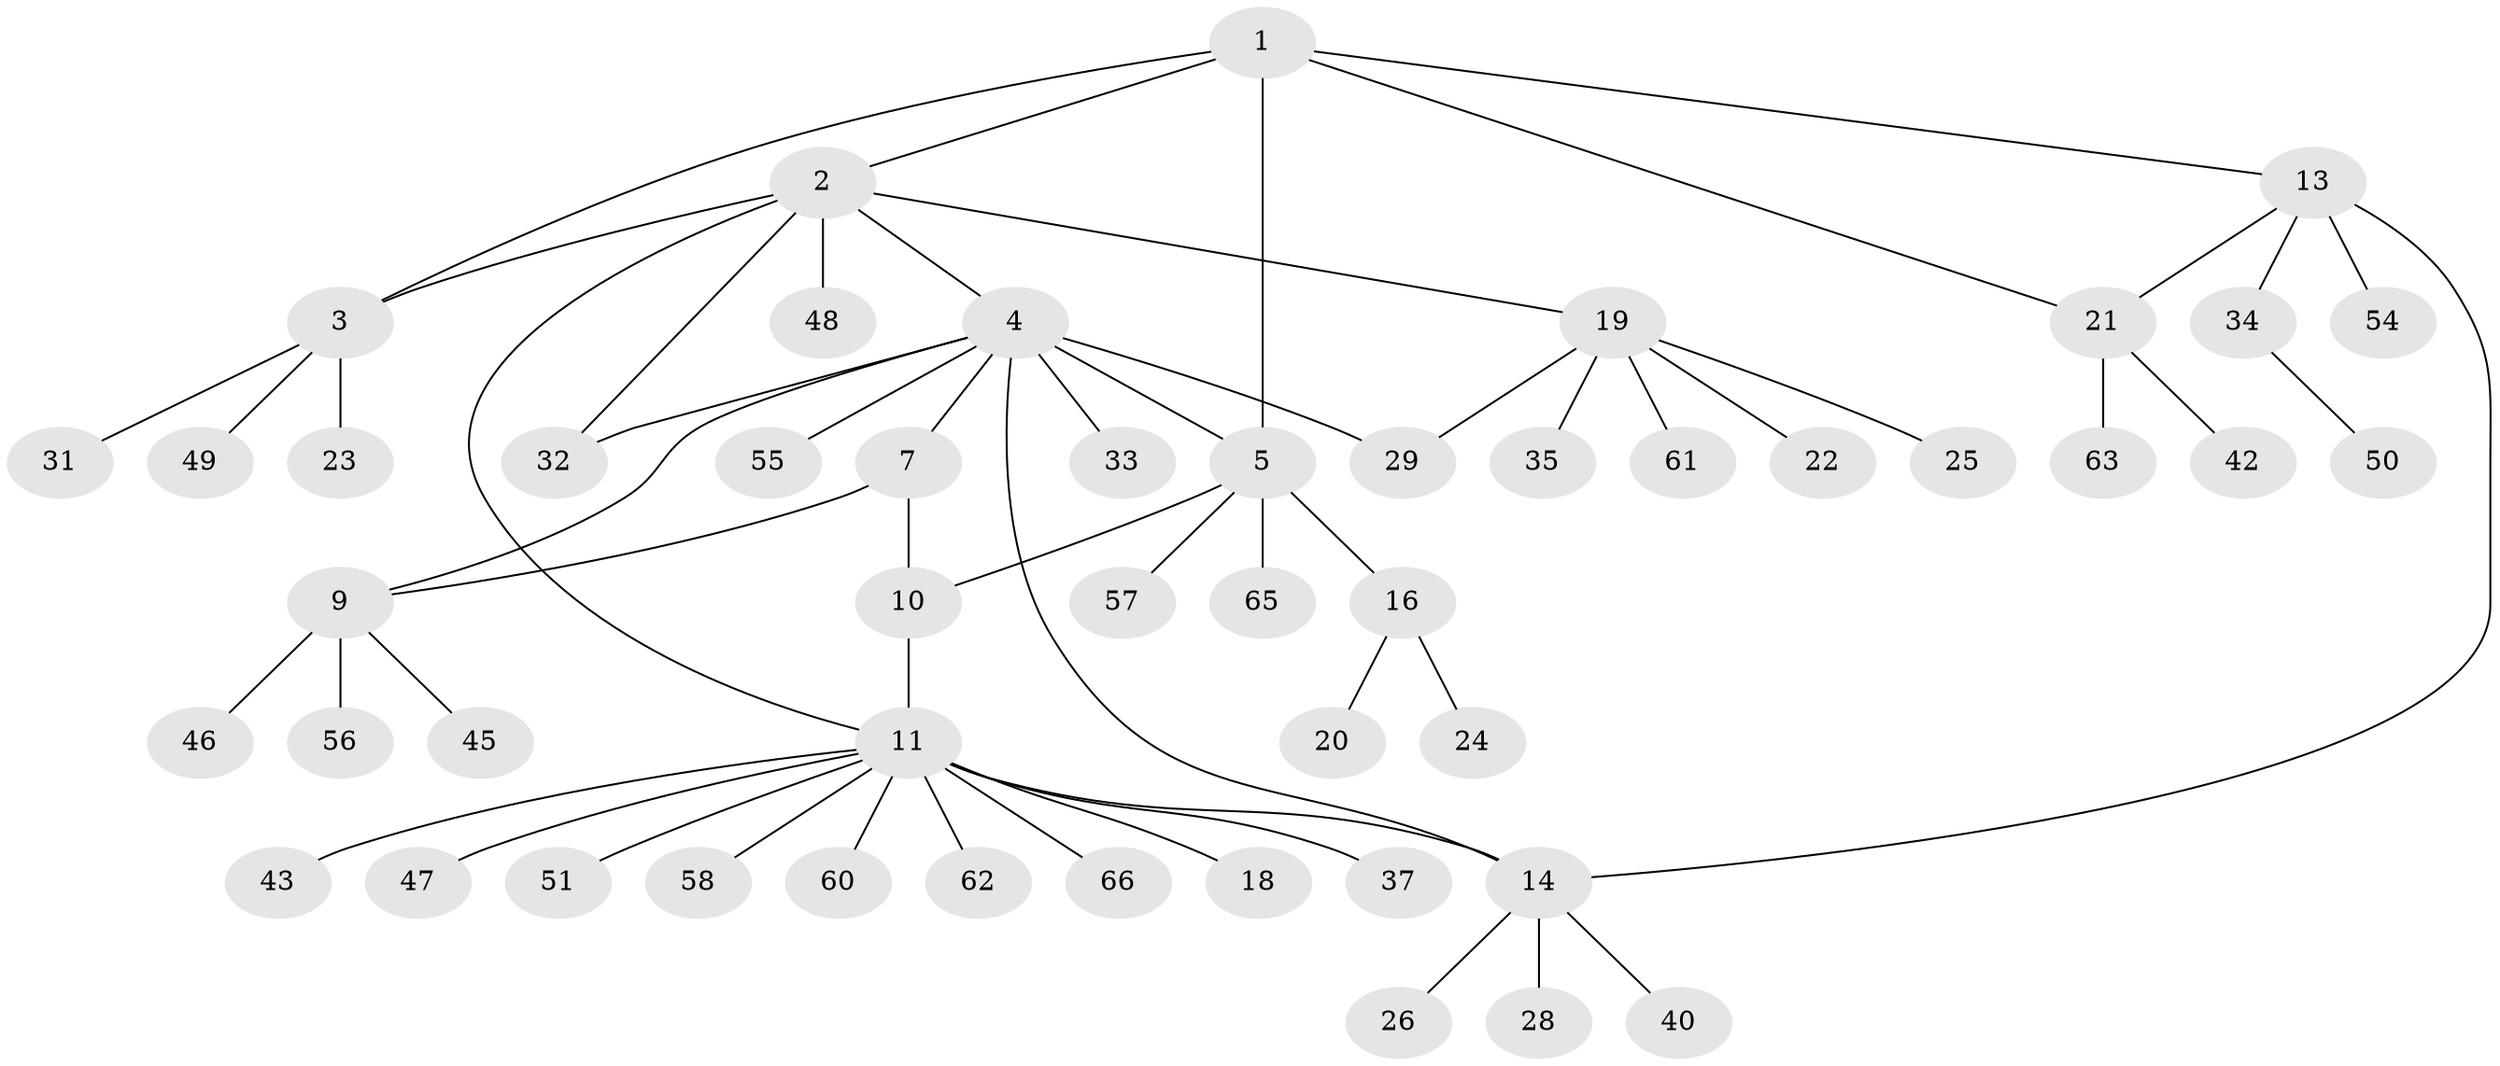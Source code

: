 // original degree distribution, {5: 0.06060606060606061, 8: 0.015151515151515152, 6: 0.06060606060606061, 4: 0.09090909090909091, 7: 0.030303030303030304, 10: 0.015151515151515152, 2: 0.09090909090909091, 1: 0.6060606060606061, 3: 0.030303030303030304}
// Generated by graph-tools (version 1.1) at 2025/11/02/27/25 16:11:37]
// undirected, 50 vertices, 59 edges
graph export_dot {
graph [start="1"]
  node [color=gray90,style=filled];
  1;
  2 [super="+38"];
  3 [super="+30"];
  4 [super="+8"];
  5 [super="+6"];
  7 [super="+36"];
  9 [super="+52"];
  10;
  11 [super="+12"];
  13 [super="+17"];
  14 [super="+15"];
  16 [super="+27"];
  18;
  19 [super="+39"];
  20;
  21 [super="+41"];
  22;
  23;
  24;
  25;
  26;
  28;
  29;
  31;
  32 [super="+53"];
  33;
  34 [super="+44"];
  35;
  37;
  40;
  42;
  43;
  45;
  46;
  47;
  48;
  49;
  50;
  51 [super="+64"];
  54;
  55;
  56 [super="+59"];
  57;
  58;
  60;
  61;
  62;
  63;
  65;
  66;
  1 -- 2;
  1 -- 3;
  1 -- 13;
  1 -- 21;
  1 -- 5;
  2 -- 3;
  2 -- 11;
  2 -- 19;
  2 -- 32;
  2 -- 48;
  2 -- 4;
  3 -- 23;
  3 -- 31;
  3 -- 49;
  4 -- 5 [weight=2];
  4 -- 14 [weight=2];
  4 -- 32;
  4 -- 55;
  4 -- 33;
  4 -- 7;
  4 -- 9;
  4 -- 29;
  5 -- 10;
  5 -- 57;
  5 -- 16;
  5 -- 65;
  7 -- 9;
  7 -- 10;
  9 -- 45;
  9 -- 46;
  9 -- 56;
  10 -- 11 [weight=2];
  11 -- 43;
  11 -- 66;
  11 -- 37;
  11 -- 47;
  11 -- 18;
  11 -- 51;
  11 -- 58;
  11 -- 60;
  11 -- 62;
  11 -- 14;
  13 -- 14 [weight=2];
  13 -- 21;
  13 -- 34;
  13 -- 54;
  14 -- 28;
  14 -- 40;
  14 -- 26;
  16 -- 20;
  16 -- 24;
  19 -- 22;
  19 -- 25;
  19 -- 29;
  19 -- 35;
  19 -- 61;
  21 -- 42;
  21 -- 63;
  34 -- 50;
}
